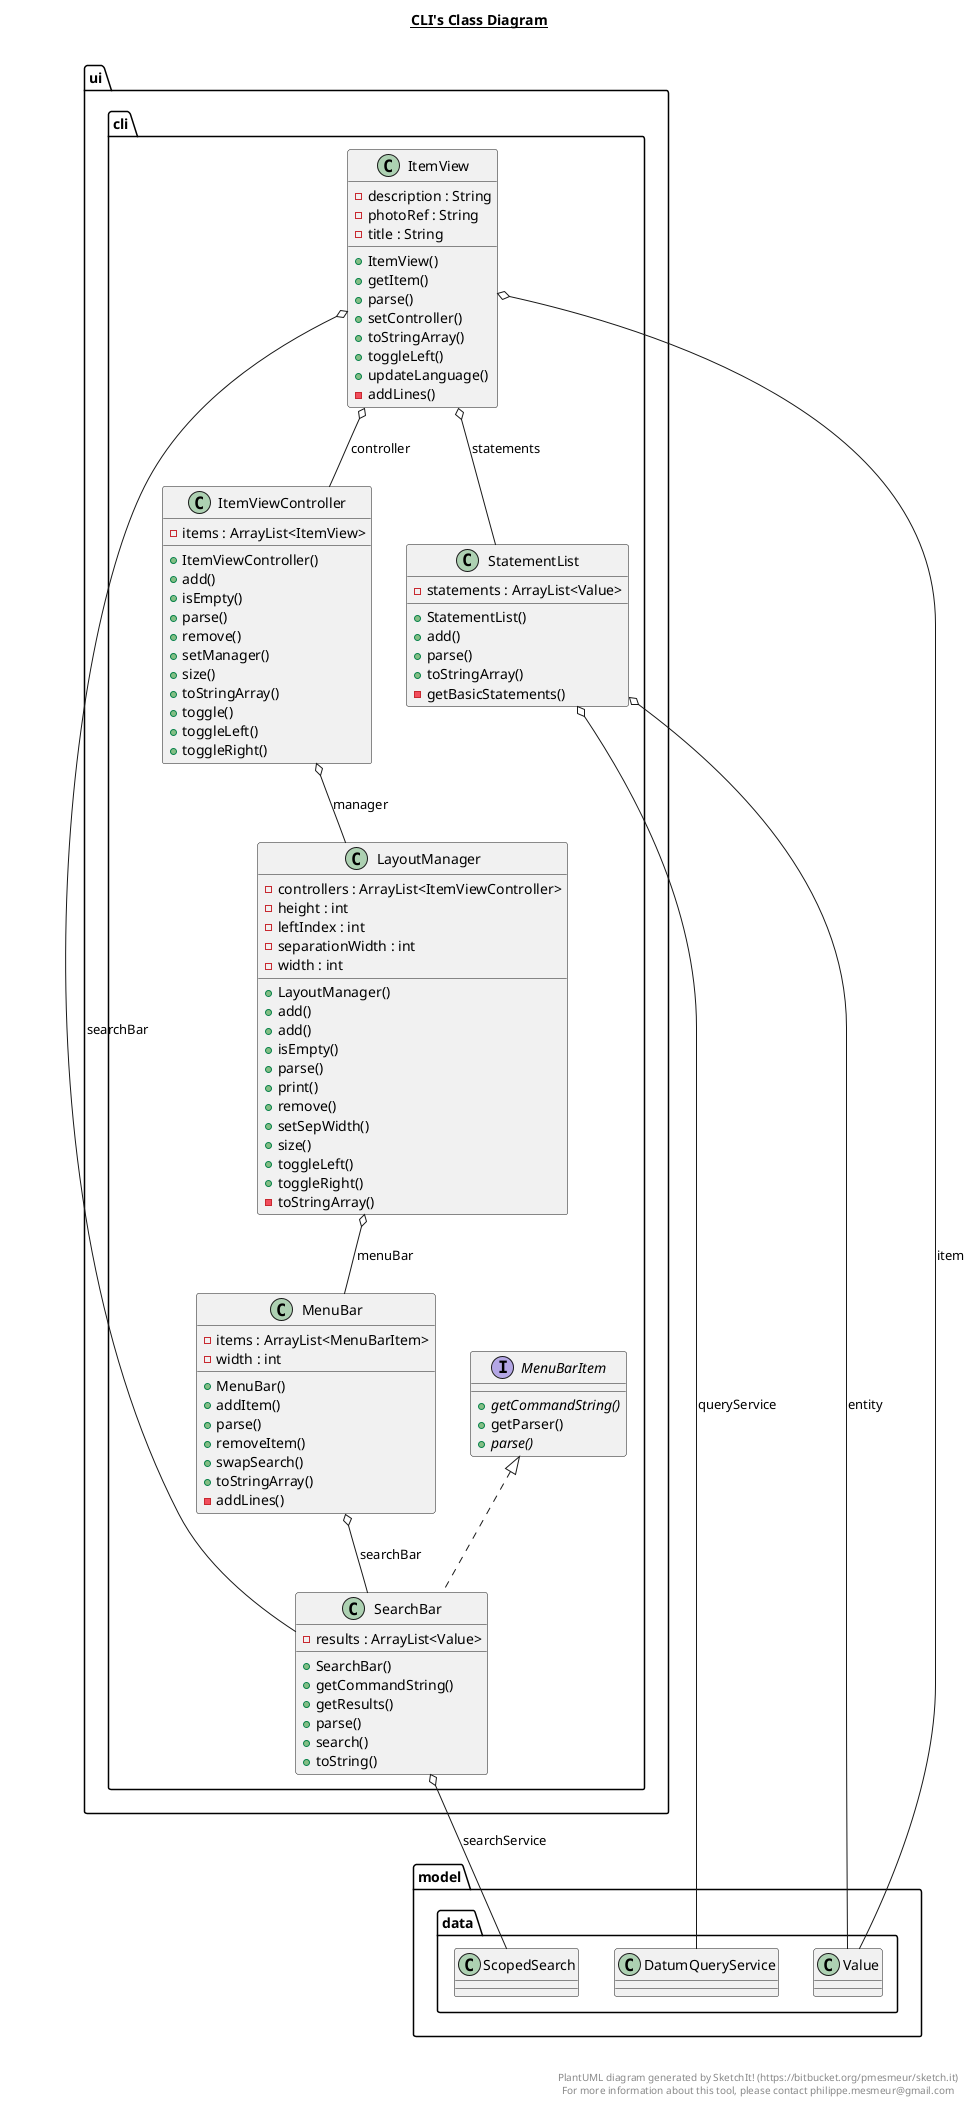 @startuml

title __CLI's Class Diagram__\n

  namespace ui {
    namespace cli {
      class ui.cli.ItemView {
          - description : String
          - photoRef : String
          - title : String
          + ItemView()
          + getItem()
          + parse()
          + setController()
          + toStringArray()
          + toggleLeft()
          + updateLanguage()
          - addLines()
      }
    }
  }
  

  namespace ui {
    namespace cli {
      class ui.cli.ItemViewController {
          - items : ArrayList<ItemView>
          + ItemViewController()
          + add()
          + isEmpty()
          + parse()
          + remove()
          + setManager()
          + size()
          + toStringArray()
          + toggle()
          + toggleLeft()
          + toggleRight()
      }
    }
  }
  

  namespace ui {
    namespace cli {
      class ui.cli.LayoutManager {
          - controllers : ArrayList<ItemViewController>
          - height : int
          - leftIndex : int
          - separationWidth : int
          - width : int
          + LayoutManager()
          + add()
          + add()
          + isEmpty()
          + parse()
          + print()
          + remove()
          + setSepWidth()
          + size()
          + toggleLeft()
          + toggleRight()
          - toStringArray()
      }
    }
  }
  

  namespace ui {
    namespace cli {
      class ui.cli.MenuBar {
          - items : ArrayList<MenuBarItem>
          - width : int
          + MenuBar()
          + addItem()
          + parse()
          + removeItem()
          + swapSearch()
          + toStringArray()
          - addLines()
      }
    }
  }
  

  namespace ui {
    namespace cli {
      interface ui.cli.MenuBarItem {
          {abstract} + getCommandString()
          + getParser()
          {abstract} + parse()
      }
    }
  }
  

  namespace ui {
    namespace cli {
      class ui.cli.SearchBar {
          - results : ArrayList<Value>
          + SearchBar()
          + getCommandString()
          + getResults()
          + parse()
          + search()
          + toString()
      }
    }
  }
  

  namespace ui {
    namespace cli {
      class ui.cli.StatementList {
          - statements : ArrayList<Value>
          + StatementList()
          + add()
          + parse()
          + toStringArray()
          - getBasicStatements()
      }
    }
  }
  

  ui.cli.ItemView o-- ui.cli.ItemViewController : controller
  ui.cli.ItemView o-- model.data.Value : item
  ui.cli.ItemView o-- ui.cli.SearchBar : searchBar
  ui.cli.ItemView o-- ui.cli.StatementList : statements
  ui.cli.ItemViewController o-- ui.cli.LayoutManager : manager
  ui.cli.LayoutManager o-- ui.cli.MenuBar : menuBar
  ui.cli.MenuBar o-- ui.cli.SearchBar : searchBar
  ui.cli.SearchBar .up.|> ui.cli.MenuBarItem
  ui.cli.SearchBar o-- model.data.ScopedSearch : searchService
  ui.cli.StatementList o-- model.data.Value : entity
  ui.cli.StatementList o-- model.data.DatumQueryService : queryService


right footer


PlantUML diagram generated by SketchIt! (https://bitbucket.org/pmesmeur/sketch.it)
For more information about this tool, please contact philippe.mesmeur@gmail.com
endfooter

@enduml
